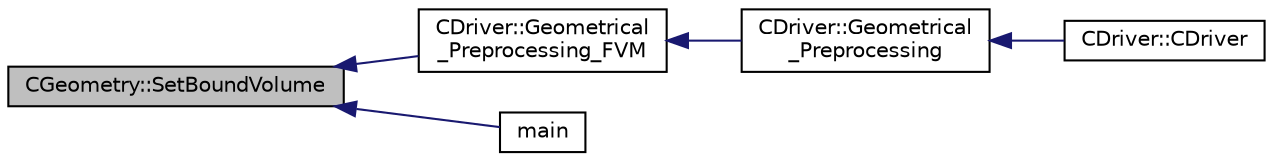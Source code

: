 digraph "CGeometry::SetBoundVolume"
{
  edge [fontname="Helvetica",fontsize="10",labelfontname="Helvetica",labelfontsize="10"];
  node [fontname="Helvetica",fontsize="10",shape=record];
  rankdir="LR";
  Node2447 [label="CGeometry::SetBoundVolume",height=0.2,width=0.4,color="black", fillcolor="grey75", style="filled", fontcolor="black"];
  Node2447 -> Node2448 [dir="back",color="midnightblue",fontsize="10",style="solid",fontname="Helvetica"];
  Node2448 [label="CDriver::Geometrical\l_Preprocessing_FVM",height=0.2,width=0.4,color="black", fillcolor="white", style="filled",URL="$class_c_driver.html#a2007d2233a2d935a90140499ec4822a4",tooltip="Geometrical_Preprocessing_FVM. "];
  Node2448 -> Node2449 [dir="back",color="midnightblue",fontsize="10",style="solid",fontname="Helvetica"];
  Node2449 [label="CDriver::Geometrical\l_Preprocessing",height=0.2,width=0.4,color="black", fillcolor="white", style="filled",URL="$class_c_driver.html#ad3d55fa299acdb779a7772bcee249004",tooltip="Construction of the edge-based data structure and the multigrid structure. "];
  Node2449 -> Node2450 [dir="back",color="midnightblue",fontsize="10",style="solid",fontname="Helvetica"];
  Node2450 [label="CDriver::CDriver",height=0.2,width=0.4,color="black", fillcolor="white", style="filled",URL="$class_c_driver.html#a3fca4a013a6efa9bbb38fe78a86b5f3d",tooltip="Constructor of the class. "];
  Node2447 -> Node2451 [dir="back",color="midnightblue",fontsize="10",style="solid",fontname="Helvetica"];
  Node2451 [label="main",height=0.2,width=0.4,color="black", fillcolor="white", style="filled",URL="$_s_u2___d_e_f_8cpp.html#a0ddf1224851353fc92bfbff6f499fa97"];
}
